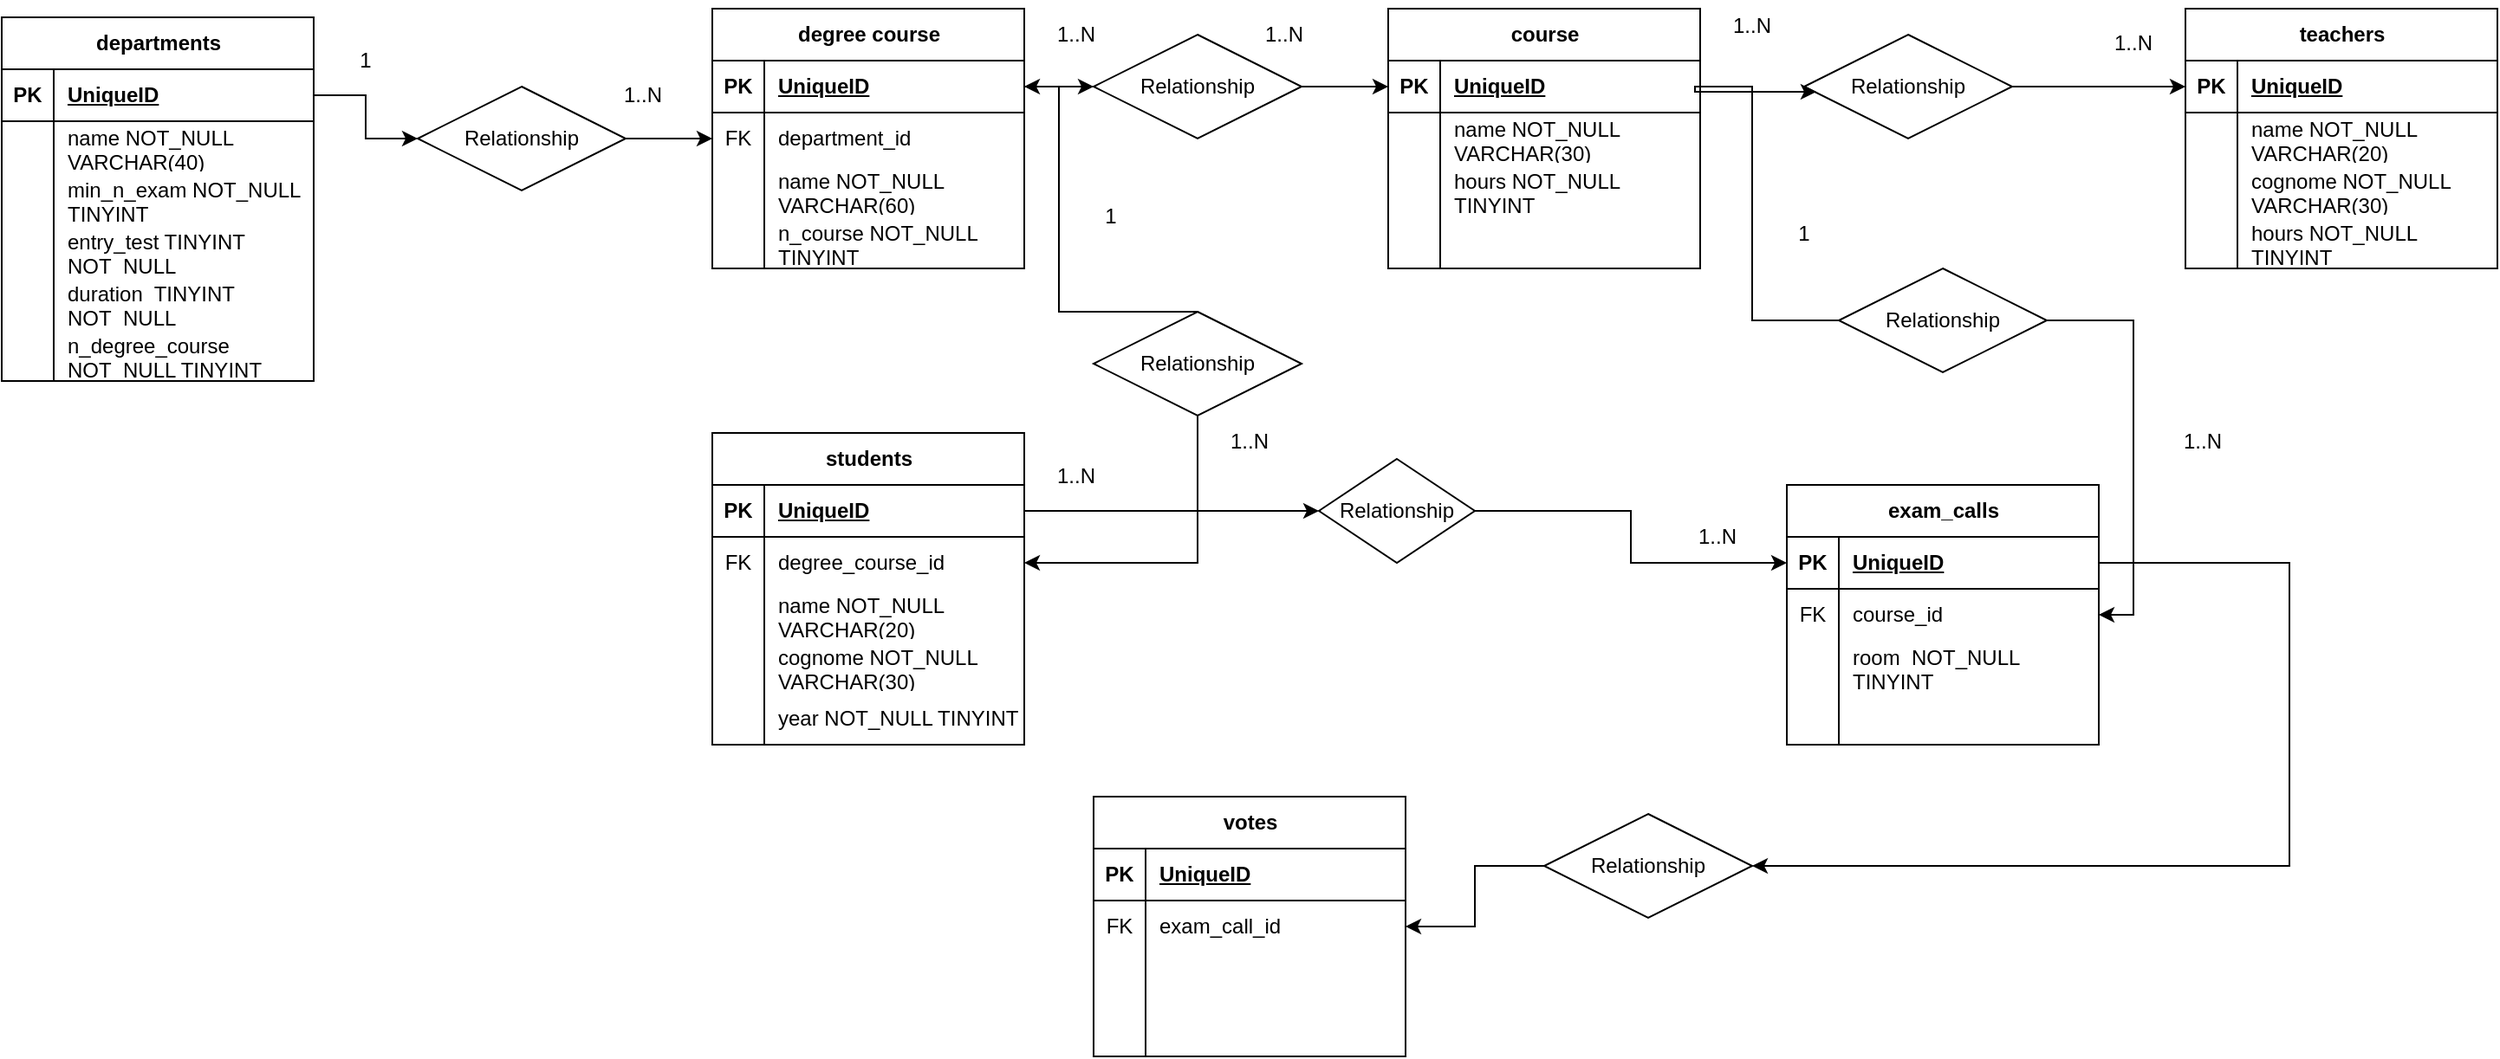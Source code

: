 <mxfile version="21.2.0" type="device">
  <diagram id="R2lEEEUBdFMjLlhIrx00" name="Page-1">
    <mxGraphModel dx="1434" dy="796" grid="1" gridSize="10" guides="1" tooltips="1" connect="1" arrows="1" fold="1" page="1" pageScale="1" pageWidth="1920" pageHeight="1200" math="0" shadow="0" extFonts="Permanent Marker^https://fonts.googleapis.com/css?family=Permanent+Marker">
      <root>
        <mxCell id="0" />
        <mxCell id="1" parent="0" />
        <mxCell id="LI_mX6FUtU1Ug2Pc7dZA-1" value="departments" style="shape=table;startSize=30;container=1;collapsible=1;childLayout=tableLayout;fixedRows=1;rowLines=0;fontStyle=1;align=center;resizeLast=1;html=1;" vertex="1" parent="1">
          <mxGeometry x="210" y="50" width="180" height="210" as="geometry" />
        </mxCell>
        <mxCell id="LI_mX6FUtU1Ug2Pc7dZA-2" value="" style="shape=tableRow;horizontal=0;startSize=0;swimlaneHead=0;swimlaneBody=0;fillColor=none;collapsible=0;dropTarget=0;points=[[0,0.5],[1,0.5]];portConstraint=eastwest;top=0;left=0;right=0;bottom=1;" vertex="1" parent="LI_mX6FUtU1Ug2Pc7dZA-1">
          <mxGeometry y="30" width="180" height="30" as="geometry" />
        </mxCell>
        <mxCell id="LI_mX6FUtU1Ug2Pc7dZA-3" value="PK" style="shape=partialRectangle;connectable=0;fillColor=none;top=0;left=0;bottom=0;right=0;fontStyle=1;overflow=hidden;whiteSpace=wrap;html=1;" vertex="1" parent="LI_mX6FUtU1Ug2Pc7dZA-2">
          <mxGeometry width="30" height="30" as="geometry">
            <mxRectangle width="30" height="30" as="alternateBounds" />
          </mxGeometry>
        </mxCell>
        <mxCell id="LI_mX6FUtU1Ug2Pc7dZA-4" value="UniqueID" style="shape=partialRectangle;connectable=0;fillColor=none;top=0;left=0;bottom=0;right=0;align=left;spacingLeft=6;fontStyle=5;overflow=hidden;whiteSpace=wrap;html=1;" vertex="1" parent="LI_mX6FUtU1Ug2Pc7dZA-2">
          <mxGeometry x="30" width="150" height="30" as="geometry">
            <mxRectangle width="150" height="30" as="alternateBounds" />
          </mxGeometry>
        </mxCell>
        <mxCell id="LI_mX6FUtU1Ug2Pc7dZA-5" value="" style="shape=tableRow;horizontal=0;startSize=0;swimlaneHead=0;swimlaneBody=0;fillColor=none;collapsible=0;dropTarget=0;points=[[0,0.5],[1,0.5]];portConstraint=eastwest;top=0;left=0;right=0;bottom=0;" vertex="1" parent="LI_mX6FUtU1Ug2Pc7dZA-1">
          <mxGeometry y="60" width="180" height="30" as="geometry" />
        </mxCell>
        <mxCell id="LI_mX6FUtU1Ug2Pc7dZA-6" value="" style="shape=partialRectangle;connectable=0;fillColor=none;top=0;left=0;bottom=0;right=0;editable=1;overflow=hidden;whiteSpace=wrap;html=1;" vertex="1" parent="LI_mX6FUtU1Ug2Pc7dZA-5">
          <mxGeometry width="30" height="30" as="geometry">
            <mxRectangle width="30" height="30" as="alternateBounds" />
          </mxGeometry>
        </mxCell>
        <mxCell id="LI_mX6FUtU1Ug2Pc7dZA-7" value="name NOT_NULL VARCHAR(40)" style="shape=partialRectangle;connectable=0;fillColor=none;top=0;left=0;bottom=0;right=0;align=left;spacingLeft=6;overflow=hidden;whiteSpace=wrap;html=1;" vertex="1" parent="LI_mX6FUtU1Ug2Pc7dZA-5">
          <mxGeometry x="30" width="150" height="30" as="geometry">
            <mxRectangle width="150" height="30" as="alternateBounds" />
          </mxGeometry>
        </mxCell>
        <mxCell id="LI_mX6FUtU1Ug2Pc7dZA-8" value="" style="shape=tableRow;horizontal=0;startSize=0;swimlaneHead=0;swimlaneBody=0;fillColor=none;collapsible=0;dropTarget=0;points=[[0,0.5],[1,0.5]];portConstraint=eastwest;top=0;left=0;right=0;bottom=0;" vertex="1" parent="LI_mX6FUtU1Ug2Pc7dZA-1">
          <mxGeometry y="90" width="180" height="30" as="geometry" />
        </mxCell>
        <mxCell id="LI_mX6FUtU1Ug2Pc7dZA-9" value="" style="shape=partialRectangle;connectable=0;fillColor=none;top=0;left=0;bottom=0;right=0;editable=1;overflow=hidden;whiteSpace=wrap;html=1;" vertex="1" parent="LI_mX6FUtU1Ug2Pc7dZA-8">
          <mxGeometry width="30" height="30" as="geometry">
            <mxRectangle width="30" height="30" as="alternateBounds" />
          </mxGeometry>
        </mxCell>
        <mxCell id="LI_mX6FUtU1Ug2Pc7dZA-10" value="min_n_exam NOT_NULL TINYINT" style="shape=partialRectangle;connectable=0;fillColor=none;top=0;left=0;bottom=0;right=0;align=left;spacingLeft=6;overflow=hidden;whiteSpace=wrap;html=1;" vertex="1" parent="LI_mX6FUtU1Ug2Pc7dZA-8">
          <mxGeometry x="30" width="150" height="30" as="geometry">
            <mxRectangle width="150" height="30" as="alternateBounds" />
          </mxGeometry>
        </mxCell>
        <mxCell id="LI_mX6FUtU1Ug2Pc7dZA-156" value="" style="shape=tableRow;horizontal=0;startSize=0;swimlaneHead=0;swimlaneBody=0;fillColor=none;collapsible=0;dropTarget=0;points=[[0,0.5],[1,0.5]];portConstraint=eastwest;top=0;left=0;right=0;bottom=0;" vertex="1" parent="LI_mX6FUtU1Ug2Pc7dZA-1">
          <mxGeometry y="120" width="180" height="30" as="geometry" />
        </mxCell>
        <mxCell id="LI_mX6FUtU1Ug2Pc7dZA-157" value="" style="shape=partialRectangle;connectable=0;fillColor=none;top=0;left=0;bottom=0;right=0;editable=1;overflow=hidden;whiteSpace=wrap;html=1;" vertex="1" parent="LI_mX6FUtU1Ug2Pc7dZA-156">
          <mxGeometry width="30" height="30" as="geometry">
            <mxRectangle width="30" height="30" as="alternateBounds" />
          </mxGeometry>
        </mxCell>
        <mxCell id="LI_mX6FUtU1Ug2Pc7dZA-158" value="entry_test TINYINT NOT_NULL" style="shape=partialRectangle;connectable=0;fillColor=none;top=0;left=0;bottom=0;right=0;align=left;spacingLeft=6;overflow=hidden;whiteSpace=wrap;html=1;" vertex="1" parent="LI_mX6FUtU1Ug2Pc7dZA-156">
          <mxGeometry x="30" width="150" height="30" as="geometry">
            <mxRectangle width="150" height="30" as="alternateBounds" />
          </mxGeometry>
        </mxCell>
        <mxCell id="LI_mX6FUtU1Ug2Pc7dZA-11" value="" style="shape=tableRow;horizontal=0;startSize=0;swimlaneHead=0;swimlaneBody=0;fillColor=none;collapsible=0;dropTarget=0;points=[[0,0.5],[1,0.5]];portConstraint=eastwest;top=0;left=0;right=0;bottom=0;" vertex="1" parent="LI_mX6FUtU1Ug2Pc7dZA-1">
          <mxGeometry y="150" width="180" height="30" as="geometry" />
        </mxCell>
        <mxCell id="LI_mX6FUtU1Ug2Pc7dZA-12" value="" style="shape=partialRectangle;connectable=0;fillColor=none;top=0;left=0;bottom=0;right=0;editable=1;overflow=hidden;whiteSpace=wrap;html=1;" vertex="1" parent="LI_mX6FUtU1Ug2Pc7dZA-11">
          <mxGeometry width="30" height="30" as="geometry">
            <mxRectangle width="30" height="30" as="alternateBounds" />
          </mxGeometry>
        </mxCell>
        <mxCell id="LI_mX6FUtU1Ug2Pc7dZA-13" value="duration&amp;nbsp; TINYINT NOT_NULL" style="shape=partialRectangle;connectable=0;fillColor=none;top=0;left=0;bottom=0;right=0;align=left;spacingLeft=6;overflow=hidden;whiteSpace=wrap;html=1;" vertex="1" parent="LI_mX6FUtU1Ug2Pc7dZA-11">
          <mxGeometry x="30" width="150" height="30" as="geometry">
            <mxRectangle width="150" height="30" as="alternateBounds" />
          </mxGeometry>
        </mxCell>
        <mxCell id="LI_mX6FUtU1Ug2Pc7dZA-159" value="" style="shape=tableRow;horizontal=0;startSize=0;swimlaneHead=0;swimlaneBody=0;fillColor=none;collapsible=0;dropTarget=0;points=[[0,0.5],[1,0.5]];portConstraint=eastwest;top=0;left=0;right=0;bottom=0;" vertex="1" parent="LI_mX6FUtU1Ug2Pc7dZA-1">
          <mxGeometry y="180" width="180" height="30" as="geometry" />
        </mxCell>
        <mxCell id="LI_mX6FUtU1Ug2Pc7dZA-160" value="" style="shape=partialRectangle;connectable=0;fillColor=none;top=0;left=0;bottom=0;right=0;editable=1;overflow=hidden;whiteSpace=wrap;html=1;" vertex="1" parent="LI_mX6FUtU1Ug2Pc7dZA-159">
          <mxGeometry width="30" height="30" as="geometry">
            <mxRectangle width="30" height="30" as="alternateBounds" />
          </mxGeometry>
        </mxCell>
        <mxCell id="LI_mX6FUtU1Ug2Pc7dZA-161" value="n_degree_course NOT_NULL TINYINT" style="shape=partialRectangle;connectable=0;fillColor=none;top=0;left=0;bottom=0;right=0;align=left;spacingLeft=6;overflow=hidden;whiteSpace=wrap;html=1;" vertex="1" parent="LI_mX6FUtU1Ug2Pc7dZA-159">
          <mxGeometry x="30" width="150" height="30" as="geometry">
            <mxRectangle width="150" height="30" as="alternateBounds" />
          </mxGeometry>
        </mxCell>
        <mxCell id="LI_mX6FUtU1Ug2Pc7dZA-14" value="degree course" style="shape=table;startSize=30;container=1;collapsible=1;childLayout=tableLayout;fixedRows=1;rowLines=0;fontStyle=1;align=center;resizeLast=1;html=1;" vertex="1" parent="1">
          <mxGeometry x="620" y="45" width="180" height="150" as="geometry" />
        </mxCell>
        <mxCell id="LI_mX6FUtU1Ug2Pc7dZA-15" value="" style="shape=tableRow;horizontal=0;startSize=0;swimlaneHead=0;swimlaneBody=0;fillColor=none;collapsible=0;dropTarget=0;points=[[0,0.5],[1,0.5]];portConstraint=eastwest;top=0;left=0;right=0;bottom=1;" vertex="1" parent="LI_mX6FUtU1Ug2Pc7dZA-14">
          <mxGeometry y="30" width="180" height="30" as="geometry" />
        </mxCell>
        <mxCell id="LI_mX6FUtU1Ug2Pc7dZA-16" value="PK" style="shape=partialRectangle;connectable=0;fillColor=none;top=0;left=0;bottom=0;right=0;fontStyle=1;overflow=hidden;whiteSpace=wrap;html=1;" vertex="1" parent="LI_mX6FUtU1Ug2Pc7dZA-15">
          <mxGeometry width="30" height="30" as="geometry">
            <mxRectangle width="30" height="30" as="alternateBounds" />
          </mxGeometry>
        </mxCell>
        <mxCell id="LI_mX6FUtU1Ug2Pc7dZA-17" value="UniqueID" style="shape=partialRectangle;connectable=0;fillColor=none;top=0;left=0;bottom=0;right=0;align=left;spacingLeft=6;fontStyle=5;overflow=hidden;whiteSpace=wrap;html=1;" vertex="1" parent="LI_mX6FUtU1Ug2Pc7dZA-15">
          <mxGeometry x="30" width="150" height="30" as="geometry">
            <mxRectangle width="150" height="30" as="alternateBounds" />
          </mxGeometry>
        </mxCell>
        <mxCell id="LI_mX6FUtU1Ug2Pc7dZA-18" value="" style="shape=tableRow;horizontal=0;startSize=0;swimlaneHead=0;swimlaneBody=0;fillColor=none;collapsible=0;dropTarget=0;points=[[0,0.5],[1,0.5]];portConstraint=eastwest;top=0;left=0;right=0;bottom=0;" vertex="1" parent="LI_mX6FUtU1Ug2Pc7dZA-14">
          <mxGeometry y="60" width="180" height="30" as="geometry" />
        </mxCell>
        <mxCell id="LI_mX6FUtU1Ug2Pc7dZA-19" value="FK" style="shape=partialRectangle;connectable=0;fillColor=none;top=0;left=0;bottom=0;right=0;editable=1;overflow=hidden;whiteSpace=wrap;html=1;" vertex="1" parent="LI_mX6FUtU1Ug2Pc7dZA-18">
          <mxGeometry width="30" height="30" as="geometry">
            <mxRectangle width="30" height="30" as="alternateBounds" />
          </mxGeometry>
        </mxCell>
        <mxCell id="LI_mX6FUtU1Ug2Pc7dZA-20" value="department_id" style="shape=partialRectangle;connectable=0;fillColor=none;top=0;left=0;bottom=0;right=0;align=left;spacingLeft=6;overflow=hidden;whiteSpace=wrap;html=1;" vertex="1" parent="LI_mX6FUtU1Ug2Pc7dZA-18">
          <mxGeometry x="30" width="150" height="30" as="geometry">
            <mxRectangle width="150" height="30" as="alternateBounds" />
          </mxGeometry>
        </mxCell>
        <mxCell id="LI_mX6FUtU1Ug2Pc7dZA-21" value="" style="shape=tableRow;horizontal=0;startSize=0;swimlaneHead=0;swimlaneBody=0;fillColor=none;collapsible=0;dropTarget=0;points=[[0,0.5],[1,0.5]];portConstraint=eastwest;top=0;left=0;right=0;bottom=0;" vertex="1" parent="LI_mX6FUtU1Ug2Pc7dZA-14">
          <mxGeometry y="90" width="180" height="30" as="geometry" />
        </mxCell>
        <mxCell id="LI_mX6FUtU1Ug2Pc7dZA-22" value="" style="shape=partialRectangle;connectable=0;fillColor=none;top=0;left=0;bottom=0;right=0;editable=1;overflow=hidden;whiteSpace=wrap;html=1;" vertex="1" parent="LI_mX6FUtU1Ug2Pc7dZA-21">
          <mxGeometry width="30" height="30" as="geometry">
            <mxRectangle width="30" height="30" as="alternateBounds" />
          </mxGeometry>
        </mxCell>
        <mxCell id="LI_mX6FUtU1Ug2Pc7dZA-23" value="name NOT_NULL VARCHAR(60)" style="shape=partialRectangle;connectable=0;fillColor=none;top=0;left=0;bottom=0;right=0;align=left;spacingLeft=6;overflow=hidden;whiteSpace=wrap;html=1;" vertex="1" parent="LI_mX6FUtU1Ug2Pc7dZA-21">
          <mxGeometry x="30" width="150" height="30" as="geometry">
            <mxRectangle width="150" height="30" as="alternateBounds" />
          </mxGeometry>
        </mxCell>
        <mxCell id="LI_mX6FUtU1Ug2Pc7dZA-24" value="" style="shape=tableRow;horizontal=0;startSize=0;swimlaneHead=0;swimlaneBody=0;fillColor=none;collapsible=0;dropTarget=0;points=[[0,0.5],[1,0.5]];portConstraint=eastwest;top=0;left=0;right=0;bottom=0;" vertex="1" parent="LI_mX6FUtU1Ug2Pc7dZA-14">
          <mxGeometry y="120" width="180" height="30" as="geometry" />
        </mxCell>
        <mxCell id="LI_mX6FUtU1Ug2Pc7dZA-25" value="" style="shape=partialRectangle;connectable=0;fillColor=none;top=0;left=0;bottom=0;right=0;editable=1;overflow=hidden;whiteSpace=wrap;html=1;" vertex="1" parent="LI_mX6FUtU1Ug2Pc7dZA-24">
          <mxGeometry width="30" height="30" as="geometry">
            <mxRectangle width="30" height="30" as="alternateBounds" />
          </mxGeometry>
        </mxCell>
        <mxCell id="LI_mX6FUtU1Ug2Pc7dZA-26" value="n_course NOT_NULL TINYINT" style="shape=partialRectangle;connectable=0;fillColor=none;top=0;left=0;bottom=0;right=0;align=left;spacingLeft=6;overflow=hidden;whiteSpace=wrap;html=1;" vertex="1" parent="LI_mX6FUtU1Ug2Pc7dZA-24">
          <mxGeometry x="30" width="150" height="30" as="geometry">
            <mxRectangle width="150" height="30" as="alternateBounds" />
          </mxGeometry>
        </mxCell>
        <mxCell id="LI_mX6FUtU1Ug2Pc7dZA-27" value="students" style="shape=table;startSize=30;container=1;collapsible=1;childLayout=tableLayout;fixedRows=1;rowLines=0;fontStyle=1;align=center;resizeLast=1;html=1;" vertex="1" parent="1">
          <mxGeometry x="620" y="290" width="180" height="180" as="geometry" />
        </mxCell>
        <mxCell id="LI_mX6FUtU1Ug2Pc7dZA-28" value="" style="shape=tableRow;horizontal=0;startSize=0;swimlaneHead=0;swimlaneBody=0;fillColor=none;collapsible=0;dropTarget=0;points=[[0,0.5],[1,0.5]];portConstraint=eastwest;top=0;left=0;right=0;bottom=1;" vertex="1" parent="LI_mX6FUtU1Ug2Pc7dZA-27">
          <mxGeometry y="30" width="180" height="30" as="geometry" />
        </mxCell>
        <mxCell id="LI_mX6FUtU1Ug2Pc7dZA-29" value="PK" style="shape=partialRectangle;connectable=0;fillColor=none;top=0;left=0;bottom=0;right=0;fontStyle=1;overflow=hidden;whiteSpace=wrap;html=1;" vertex="1" parent="LI_mX6FUtU1Ug2Pc7dZA-28">
          <mxGeometry width="30" height="30" as="geometry">
            <mxRectangle width="30" height="30" as="alternateBounds" />
          </mxGeometry>
        </mxCell>
        <mxCell id="LI_mX6FUtU1Ug2Pc7dZA-30" value="UniqueID" style="shape=partialRectangle;connectable=0;fillColor=none;top=0;left=0;bottom=0;right=0;align=left;spacingLeft=6;fontStyle=5;overflow=hidden;whiteSpace=wrap;html=1;" vertex="1" parent="LI_mX6FUtU1Ug2Pc7dZA-28">
          <mxGeometry x="30" width="150" height="30" as="geometry">
            <mxRectangle width="150" height="30" as="alternateBounds" />
          </mxGeometry>
        </mxCell>
        <mxCell id="LI_mX6FUtU1Ug2Pc7dZA-31" value="" style="shape=tableRow;horizontal=0;startSize=0;swimlaneHead=0;swimlaneBody=0;fillColor=none;collapsible=0;dropTarget=0;points=[[0,0.5],[1,0.5]];portConstraint=eastwest;top=0;left=0;right=0;bottom=0;" vertex="1" parent="LI_mX6FUtU1Ug2Pc7dZA-27">
          <mxGeometry y="60" width="180" height="30" as="geometry" />
        </mxCell>
        <mxCell id="LI_mX6FUtU1Ug2Pc7dZA-32" value="FK" style="shape=partialRectangle;connectable=0;fillColor=none;top=0;left=0;bottom=0;right=0;editable=1;overflow=hidden;whiteSpace=wrap;html=1;" vertex="1" parent="LI_mX6FUtU1Ug2Pc7dZA-31">
          <mxGeometry width="30" height="30" as="geometry">
            <mxRectangle width="30" height="30" as="alternateBounds" />
          </mxGeometry>
        </mxCell>
        <mxCell id="LI_mX6FUtU1Ug2Pc7dZA-33" value="degree_course_id" style="shape=partialRectangle;connectable=0;fillColor=none;top=0;left=0;bottom=0;right=0;align=left;spacingLeft=6;overflow=hidden;whiteSpace=wrap;html=1;" vertex="1" parent="LI_mX6FUtU1Ug2Pc7dZA-31">
          <mxGeometry x="30" width="150" height="30" as="geometry">
            <mxRectangle width="150" height="30" as="alternateBounds" />
          </mxGeometry>
        </mxCell>
        <mxCell id="LI_mX6FUtU1Ug2Pc7dZA-34" value="" style="shape=tableRow;horizontal=0;startSize=0;swimlaneHead=0;swimlaneBody=0;fillColor=none;collapsible=0;dropTarget=0;points=[[0,0.5],[1,0.5]];portConstraint=eastwest;top=0;left=0;right=0;bottom=0;" vertex="1" parent="LI_mX6FUtU1Ug2Pc7dZA-27">
          <mxGeometry y="90" width="180" height="30" as="geometry" />
        </mxCell>
        <mxCell id="LI_mX6FUtU1Ug2Pc7dZA-35" value="" style="shape=partialRectangle;connectable=0;fillColor=none;top=0;left=0;bottom=0;right=0;editable=1;overflow=hidden;whiteSpace=wrap;html=1;" vertex="1" parent="LI_mX6FUtU1Ug2Pc7dZA-34">
          <mxGeometry width="30" height="30" as="geometry">
            <mxRectangle width="30" height="30" as="alternateBounds" />
          </mxGeometry>
        </mxCell>
        <mxCell id="LI_mX6FUtU1Ug2Pc7dZA-36" value="name NOT_NULL VARCHAR(20)" style="shape=partialRectangle;connectable=0;fillColor=none;top=0;left=0;bottom=0;right=0;align=left;spacingLeft=6;overflow=hidden;whiteSpace=wrap;html=1;" vertex="1" parent="LI_mX6FUtU1Ug2Pc7dZA-34">
          <mxGeometry x="30" width="150" height="30" as="geometry">
            <mxRectangle width="150" height="30" as="alternateBounds" />
          </mxGeometry>
        </mxCell>
        <mxCell id="LI_mX6FUtU1Ug2Pc7dZA-162" value="" style="shape=tableRow;horizontal=0;startSize=0;swimlaneHead=0;swimlaneBody=0;fillColor=none;collapsible=0;dropTarget=0;points=[[0,0.5],[1,0.5]];portConstraint=eastwest;top=0;left=0;right=0;bottom=0;" vertex="1" parent="LI_mX6FUtU1Ug2Pc7dZA-27">
          <mxGeometry y="120" width="180" height="30" as="geometry" />
        </mxCell>
        <mxCell id="LI_mX6FUtU1Ug2Pc7dZA-163" value="" style="shape=partialRectangle;connectable=0;fillColor=none;top=0;left=0;bottom=0;right=0;editable=1;overflow=hidden;whiteSpace=wrap;html=1;" vertex="1" parent="LI_mX6FUtU1Ug2Pc7dZA-162">
          <mxGeometry width="30" height="30" as="geometry">
            <mxRectangle width="30" height="30" as="alternateBounds" />
          </mxGeometry>
        </mxCell>
        <mxCell id="LI_mX6FUtU1Ug2Pc7dZA-164" value="cognome NOT_NULL VARCHAR(30)" style="shape=partialRectangle;connectable=0;fillColor=none;top=0;left=0;bottom=0;right=0;align=left;spacingLeft=6;overflow=hidden;whiteSpace=wrap;html=1;" vertex="1" parent="LI_mX6FUtU1Ug2Pc7dZA-162">
          <mxGeometry x="30" width="150" height="30" as="geometry">
            <mxRectangle width="150" height="30" as="alternateBounds" />
          </mxGeometry>
        </mxCell>
        <mxCell id="LI_mX6FUtU1Ug2Pc7dZA-37" value="" style="shape=tableRow;horizontal=0;startSize=0;swimlaneHead=0;swimlaneBody=0;fillColor=none;collapsible=0;dropTarget=0;points=[[0,0.5],[1,0.5]];portConstraint=eastwest;top=0;left=0;right=0;bottom=0;" vertex="1" parent="LI_mX6FUtU1Ug2Pc7dZA-27">
          <mxGeometry y="150" width="180" height="30" as="geometry" />
        </mxCell>
        <mxCell id="LI_mX6FUtU1Ug2Pc7dZA-38" value="" style="shape=partialRectangle;connectable=0;fillColor=none;top=0;left=0;bottom=0;right=0;editable=1;overflow=hidden;whiteSpace=wrap;html=1;" vertex="1" parent="LI_mX6FUtU1Ug2Pc7dZA-37">
          <mxGeometry width="30" height="30" as="geometry">
            <mxRectangle width="30" height="30" as="alternateBounds" />
          </mxGeometry>
        </mxCell>
        <mxCell id="LI_mX6FUtU1Ug2Pc7dZA-39" value="year NOT_NULL TINYINT" style="shape=partialRectangle;connectable=0;fillColor=none;top=0;left=0;bottom=0;right=0;align=left;spacingLeft=6;overflow=hidden;whiteSpace=wrap;html=1;" vertex="1" parent="LI_mX6FUtU1Ug2Pc7dZA-37">
          <mxGeometry x="30" width="150" height="30" as="geometry">
            <mxRectangle width="150" height="30" as="alternateBounds" />
          </mxGeometry>
        </mxCell>
        <mxCell id="LI_mX6FUtU1Ug2Pc7dZA-40" value="teachers" style="shape=table;startSize=30;container=1;collapsible=1;childLayout=tableLayout;fixedRows=1;rowLines=0;fontStyle=1;align=center;resizeLast=1;html=1;" vertex="1" parent="1">
          <mxGeometry x="1470" y="45" width="180" height="150" as="geometry" />
        </mxCell>
        <mxCell id="LI_mX6FUtU1Ug2Pc7dZA-41" value="" style="shape=tableRow;horizontal=0;startSize=0;swimlaneHead=0;swimlaneBody=0;fillColor=none;collapsible=0;dropTarget=0;points=[[0,0.5],[1,0.5]];portConstraint=eastwest;top=0;left=0;right=0;bottom=1;" vertex="1" parent="LI_mX6FUtU1Ug2Pc7dZA-40">
          <mxGeometry y="30" width="180" height="30" as="geometry" />
        </mxCell>
        <mxCell id="LI_mX6FUtU1Ug2Pc7dZA-42" value="PK" style="shape=partialRectangle;connectable=0;fillColor=none;top=0;left=0;bottom=0;right=0;fontStyle=1;overflow=hidden;whiteSpace=wrap;html=1;" vertex="1" parent="LI_mX6FUtU1Ug2Pc7dZA-41">
          <mxGeometry width="30" height="30" as="geometry">
            <mxRectangle width="30" height="30" as="alternateBounds" />
          </mxGeometry>
        </mxCell>
        <mxCell id="LI_mX6FUtU1Ug2Pc7dZA-43" value="UniqueID" style="shape=partialRectangle;connectable=0;fillColor=none;top=0;left=0;bottom=0;right=0;align=left;spacingLeft=6;fontStyle=5;overflow=hidden;whiteSpace=wrap;html=1;" vertex="1" parent="LI_mX6FUtU1Ug2Pc7dZA-41">
          <mxGeometry x="30" width="150" height="30" as="geometry">
            <mxRectangle width="150" height="30" as="alternateBounds" />
          </mxGeometry>
        </mxCell>
        <mxCell id="LI_mX6FUtU1Ug2Pc7dZA-44" value="" style="shape=tableRow;horizontal=0;startSize=0;swimlaneHead=0;swimlaneBody=0;fillColor=none;collapsible=0;dropTarget=0;points=[[0,0.5],[1,0.5]];portConstraint=eastwest;top=0;left=0;right=0;bottom=0;" vertex="1" parent="LI_mX6FUtU1Ug2Pc7dZA-40">
          <mxGeometry y="60" width="180" height="30" as="geometry" />
        </mxCell>
        <mxCell id="LI_mX6FUtU1Ug2Pc7dZA-45" value="" style="shape=partialRectangle;connectable=0;fillColor=none;top=0;left=0;bottom=0;right=0;editable=1;overflow=hidden;whiteSpace=wrap;html=1;" vertex="1" parent="LI_mX6FUtU1Ug2Pc7dZA-44">
          <mxGeometry width="30" height="30" as="geometry">
            <mxRectangle width="30" height="30" as="alternateBounds" />
          </mxGeometry>
        </mxCell>
        <mxCell id="LI_mX6FUtU1Ug2Pc7dZA-46" value="name NOT_NULL VARCHAR(20)" style="shape=partialRectangle;connectable=0;fillColor=none;top=0;left=0;bottom=0;right=0;align=left;spacingLeft=6;overflow=hidden;whiteSpace=wrap;html=1;" vertex="1" parent="LI_mX6FUtU1Ug2Pc7dZA-44">
          <mxGeometry x="30" width="150" height="30" as="geometry">
            <mxRectangle width="150" height="30" as="alternateBounds" />
          </mxGeometry>
        </mxCell>
        <mxCell id="LI_mX6FUtU1Ug2Pc7dZA-47" value="" style="shape=tableRow;horizontal=0;startSize=0;swimlaneHead=0;swimlaneBody=0;fillColor=none;collapsible=0;dropTarget=0;points=[[0,0.5],[1,0.5]];portConstraint=eastwest;top=0;left=0;right=0;bottom=0;" vertex="1" parent="LI_mX6FUtU1Ug2Pc7dZA-40">
          <mxGeometry y="90" width="180" height="30" as="geometry" />
        </mxCell>
        <mxCell id="LI_mX6FUtU1Ug2Pc7dZA-48" value="" style="shape=partialRectangle;connectable=0;fillColor=none;top=0;left=0;bottom=0;right=0;editable=1;overflow=hidden;whiteSpace=wrap;html=1;" vertex="1" parent="LI_mX6FUtU1Ug2Pc7dZA-47">
          <mxGeometry width="30" height="30" as="geometry">
            <mxRectangle width="30" height="30" as="alternateBounds" />
          </mxGeometry>
        </mxCell>
        <mxCell id="LI_mX6FUtU1Ug2Pc7dZA-49" value="cognome NOT_NULL VARCHAR(30)" style="shape=partialRectangle;connectable=0;fillColor=none;top=0;left=0;bottom=0;right=0;align=left;spacingLeft=6;overflow=hidden;whiteSpace=wrap;html=1;" vertex="1" parent="LI_mX6FUtU1Ug2Pc7dZA-47">
          <mxGeometry x="30" width="150" height="30" as="geometry">
            <mxRectangle width="150" height="30" as="alternateBounds" />
          </mxGeometry>
        </mxCell>
        <mxCell id="LI_mX6FUtU1Ug2Pc7dZA-50" value="" style="shape=tableRow;horizontal=0;startSize=0;swimlaneHead=0;swimlaneBody=0;fillColor=none;collapsible=0;dropTarget=0;points=[[0,0.5],[1,0.5]];portConstraint=eastwest;top=0;left=0;right=0;bottom=0;" vertex="1" parent="LI_mX6FUtU1Ug2Pc7dZA-40">
          <mxGeometry y="120" width="180" height="30" as="geometry" />
        </mxCell>
        <mxCell id="LI_mX6FUtU1Ug2Pc7dZA-51" value="" style="shape=partialRectangle;connectable=0;fillColor=none;top=0;left=0;bottom=0;right=0;editable=1;overflow=hidden;whiteSpace=wrap;html=1;" vertex="1" parent="LI_mX6FUtU1Ug2Pc7dZA-50">
          <mxGeometry width="30" height="30" as="geometry">
            <mxRectangle width="30" height="30" as="alternateBounds" />
          </mxGeometry>
        </mxCell>
        <mxCell id="LI_mX6FUtU1Ug2Pc7dZA-52" value="hours NOT_NULL TINYINT" style="shape=partialRectangle;connectable=0;fillColor=none;top=0;left=0;bottom=0;right=0;align=left;spacingLeft=6;overflow=hidden;whiteSpace=wrap;html=1;" vertex="1" parent="LI_mX6FUtU1Ug2Pc7dZA-50">
          <mxGeometry x="30" width="150" height="30" as="geometry">
            <mxRectangle width="150" height="30" as="alternateBounds" />
          </mxGeometry>
        </mxCell>
        <mxCell id="LI_mX6FUtU1Ug2Pc7dZA-53" value="exam_calls" style="shape=table;startSize=30;container=1;collapsible=1;childLayout=tableLayout;fixedRows=1;rowLines=0;fontStyle=1;align=center;resizeLast=1;html=1;" vertex="1" parent="1">
          <mxGeometry x="1240" y="320" width="180" height="150" as="geometry" />
        </mxCell>
        <mxCell id="LI_mX6FUtU1Ug2Pc7dZA-54" value="" style="shape=tableRow;horizontal=0;startSize=0;swimlaneHead=0;swimlaneBody=0;fillColor=none;collapsible=0;dropTarget=0;points=[[0,0.5],[1,0.5]];portConstraint=eastwest;top=0;left=0;right=0;bottom=1;" vertex="1" parent="LI_mX6FUtU1Ug2Pc7dZA-53">
          <mxGeometry y="30" width="180" height="30" as="geometry" />
        </mxCell>
        <mxCell id="LI_mX6FUtU1Ug2Pc7dZA-55" value="PK" style="shape=partialRectangle;connectable=0;fillColor=none;top=0;left=0;bottom=0;right=0;fontStyle=1;overflow=hidden;whiteSpace=wrap;html=1;" vertex="1" parent="LI_mX6FUtU1Ug2Pc7dZA-54">
          <mxGeometry width="30" height="30" as="geometry">
            <mxRectangle width="30" height="30" as="alternateBounds" />
          </mxGeometry>
        </mxCell>
        <mxCell id="LI_mX6FUtU1Ug2Pc7dZA-56" value="UniqueID" style="shape=partialRectangle;connectable=0;fillColor=none;top=0;left=0;bottom=0;right=0;align=left;spacingLeft=6;fontStyle=5;overflow=hidden;whiteSpace=wrap;html=1;" vertex="1" parent="LI_mX6FUtU1Ug2Pc7dZA-54">
          <mxGeometry x="30" width="150" height="30" as="geometry">
            <mxRectangle width="150" height="30" as="alternateBounds" />
          </mxGeometry>
        </mxCell>
        <mxCell id="LI_mX6FUtU1Ug2Pc7dZA-57" value="" style="shape=tableRow;horizontal=0;startSize=0;swimlaneHead=0;swimlaneBody=0;fillColor=none;collapsible=0;dropTarget=0;points=[[0,0.5],[1,0.5]];portConstraint=eastwest;top=0;left=0;right=0;bottom=0;" vertex="1" parent="LI_mX6FUtU1Ug2Pc7dZA-53">
          <mxGeometry y="60" width="180" height="30" as="geometry" />
        </mxCell>
        <mxCell id="LI_mX6FUtU1Ug2Pc7dZA-58" value="FK" style="shape=partialRectangle;connectable=0;fillColor=none;top=0;left=0;bottom=0;right=0;editable=1;overflow=hidden;whiteSpace=wrap;html=1;" vertex="1" parent="LI_mX6FUtU1Ug2Pc7dZA-57">
          <mxGeometry width="30" height="30" as="geometry">
            <mxRectangle width="30" height="30" as="alternateBounds" />
          </mxGeometry>
        </mxCell>
        <mxCell id="LI_mX6FUtU1Ug2Pc7dZA-59" value="course_id" style="shape=partialRectangle;connectable=0;fillColor=none;top=0;left=0;bottom=0;right=0;align=left;spacingLeft=6;overflow=hidden;whiteSpace=wrap;html=1;" vertex="1" parent="LI_mX6FUtU1Ug2Pc7dZA-57">
          <mxGeometry x="30" width="150" height="30" as="geometry">
            <mxRectangle width="150" height="30" as="alternateBounds" />
          </mxGeometry>
        </mxCell>
        <mxCell id="LI_mX6FUtU1Ug2Pc7dZA-60" value="" style="shape=tableRow;horizontal=0;startSize=0;swimlaneHead=0;swimlaneBody=0;fillColor=none;collapsible=0;dropTarget=0;points=[[0,0.5],[1,0.5]];portConstraint=eastwest;top=0;left=0;right=0;bottom=0;" vertex="1" parent="LI_mX6FUtU1Ug2Pc7dZA-53">
          <mxGeometry y="90" width="180" height="30" as="geometry" />
        </mxCell>
        <mxCell id="LI_mX6FUtU1Ug2Pc7dZA-61" value="" style="shape=partialRectangle;connectable=0;fillColor=none;top=0;left=0;bottom=0;right=0;editable=1;overflow=hidden;whiteSpace=wrap;html=1;" vertex="1" parent="LI_mX6FUtU1Ug2Pc7dZA-60">
          <mxGeometry width="30" height="30" as="geometry">
            <mxRectangle width="30" height="30" as="alternateBounds" />
          </mxGeometry>
        </mxCell>
        <mxCell id="LI_mX6FUtU1Ug2Pc7dZA-62" value="room&amp;nbsp; NOT_NULL TINYINT" style="shape=partialRectangle;connectable=0;fillColor=none;top=0;left=0;bottom=0;right=0;align=left;spacingLeft=6;overflow=hidden;whiteSpace=wrap;html=1;" vertex="1" parent="LI_mX6FUtU1Ug2Pc7dZA-60">
          <mxGeometry x="30" width="150" height="30" as="geometry">
            <mxRectangle width="150" height="30" as="alternateBounds" />
          </mxGeometry>
        </mxCell>
        <mxCell id="LI_mX6FUtU1Ug2Pc7dZA-63" value="" style="shape=tableRow;horizontal=0;startSize=0;swimlaneHead=0;swimlaneBody=0;fillColor=none;collapsible=0;dropTarget=0;points=[[0,0.5],[1,0.5]];portConstraint=eastwest;top=0;left=0;right=0;bottom=0;" vertex="1" parent="LI_mX6FUtU1Ug2Pc7dZA-53">
          <mxGeometry y="120" width="180" height="30" as="geometry" />
        </mxCell>
        <mxCell id="LI_mX6FUtU1Ug2Pc7dZA-64" value="" style="shape=partialRectangle;connectable=0;fillColor=none;top=0;left=0;bottom=0;right=0;editable=1;overflow=hidden;whiteSpace=wrap;html=1;" vertex="1" parent="LI_mX6FUtU1Ug2Pc7dZA-63">
          <mxGeometry width="30" height="30" as="geometry">
            <mxRectangle width="30" height="30" as="alternateBounds" />
          </mxGeometry>
        </mxCell>
        <mxCell id="LI_mX6FUtU1Ug2Pc7dZA-65" value="" style="shape=partialRectangle;connectable=0;fillColor=none;top=0;left=0;bottom=0;right=0;align=left;spacingLeft=6;overflow=hidden;whiteSpace=wrap;html=1;" vertex="1" parent="LI_mX6FUtU1Ug2Pc7dZA-63">
          <mxGeometry x="30" width="150" height="30" as="geometry">
            <mxRectangle width="150" height="30" as="alternateBounds" />
          </mxGeometry>
        </mxCell>
        <mxCell id="LI_mX6FUtU1Ug2Pc7dZA-66" value="course" style="shape=table;startSize=30;container=1;collapsible=1;childLayout=tableLayout;fixedRows=1;rowLines=0;fontStyle=1;align=center;resizeLast=1;html=1;" vertex="1" parent="1">
          <mxGeometry x="1010" y="45" width="180" height="150" as="geometry" />
        </mxCell>
        <mxCell id="LI_mX6FUtU1Ug2Pc7dZA-67" value="" style="shape=tableRow;horizontal=0;startSize=0;swimlaneHead=0;swimlaneBody=0;fillColor=none;collapsible=0;dropTarget=0;points=[[0,0.5],[1,0.5]];portConstraint=eastwest;top=0;left=0;right=0;bottom=1;" vertex="1" parent="LI_mX6FUtU1Ug2Pc7dZA-66">
          <mxGeometry y="30" width="180" height="30" as="geometry" />
        </mxCell>
        <mxCell id="LI_mX6FUtU1Ug2Pc7dZA-68" value="PK" style="shape=partialRectangle;connectable=0;fillColor=none;top=0;left=0;bottom=0;right=0;fontStyle=1;overflow=hidden;whiteSpace=wrap;html=1;" vertex="1" parent="LI_mX6FUtU1Ug2Pc7dZA-67">
          <mxGeometry width="30" height="30" as="geometry">
            <mxRectangle width="30" height="30" as="alternateBounds" />
          </mxGeometry>
        </mxCell>
        <mxCell id="LI_mX6FUtU1Ug2Pc7dZA-69" value="UniqueID" style="shape=partialRectangle;connectable=0;fillColor=none;top=0;left=0;bottom=0;right=0;align=left;spacingLeft=6;fontStyle=5;overflow=hidden;whiteSpace=wrap;html=1;" vertex="1" parent="LI_mX6FUtU1Ug2Pc7dZA-67">
          <mxGeometry x="30" width="150" height="30" as="geometry">
            <mxRectangle width="150" height="30" as="alternateBounds" />
          </mxGeometry>
        </mxCell>
        <mxCell id="LI_mX6FUtU1Ug2Pc7dZA-70" value="" style="shape=tableRow;horizontal=0;startSize=0;swimlaneHead=0;swimlaneBody=0;fillColor=none;collapsible=0;dropTarget=0;points=[[0,0.5],[1,0.5]];portConstraint=eastwest;top=0;left=0;right=0;bottom=0;" vertex="1" parent="LI_mX6FUtU1Ug2Pc7dZA-66">
          <mxGeometry y="60" width="180" height="30" as="geometry" />
        </mxCell>
        <mxCell id="LI_mX6FUtU1Ug2Pc7dZA-71" value="" style="shape=partialRectangle;connectable=0;fillColor=none;top=0;left=0;bottom=0;right=0;editable=1;overflow=hidden;whiteSpace=wrap;html=1;" vertex="1" parent="LI_mX6FUtU1Ug2Pc7dZA-70">
          <mxGeometry width="30" height="30" as="geometry">
            <mxRectangle width="30" height="30" as="alternateBounds" />
          </mxGeometry>
        </mxCell>
        <mxCell id="LI_mX6FUtU1Ug2Pc7dZA-72" value="name NOT_NULL VARCHAR(30)" style="shape=partialRectangle;connectable=0;fillColor=none;top=0;left=0;bottom=0;right=0;align=left;spacingLeft=6;overflow=hidden;whiteSpace=wrap;html=1;" vertex="1" parent="LI_mX6FUtU1Ug2Pc7dZA-70">
          <mxGeometry x="30" width="150" height="30" as="geometry">
            <mxRectangle width="150" height="30" as="alternateBounds" />
          </mxGeometry>
        </mxCell>
        <mxCell id="LI_mX6FUtU1Ug2Pc7dZA-73" value="" style="shape=tableRow;horizontal=0;startSize=0;swimlaneHead=0;swimlaneBody=0;fillColor=none;collapsible=0;dropTarget=0;points=[[0,0.5],[1,0.5]];portConstraint=eastwest;top=0;left=0;right=0;bottom=0;" vertex="1" parent="LI_mX6FUtU1Ug2Pc7dZA-66">
          <mxGeometry y="90" width="180" height="30" as="geometry" />
        </mxCell>
        <mxCell id="LI_mX6FUtU1Ug2Pc7dZA-74" value="" style="shape=partialRectangle;connectable=0;fillColor=none;top=0;left=0;bottom=0;right=0;editable=1;overflow=hidden;whiteSpace=wrap;html=1;" vertex="1" parent="LI_mX6FUtU1Ug2Pc7dZA-73">
          <mxGeometry width="30" height="30" as="geometry">
            <mxRectangle width="30" height="30" as="alternateBounds" />
          </mxGeometry>
        </mxCell>
        <mxCell id="LI_mX6FUtU1Ug2Pc7dZA-75" value="hours NOT_NULL TINYINT" style="shape=partialRectangle;connectable=0;fillColor=none;top=0;left=0;bottom=0;right=0;align=left;spacingLeft=6;overflow=hidden;whiteSpace=wrap;html=1;" vertex="1" parent="LI_mX6FUtU1Ug2Pc7dZA-73">
          <mxGeometry x="30" width="150" height="30" as="geometry">
            <mxRectangle width="150" height="30" as="alternateBounds" />
          </mxGeometry>
        </mxCell>
        <mxCell id="LI_mX6FUtU1Ug2Pc7dZA-76" value="" style="shape=tableRow;horizontal=0;startSize=0;swimlaneHead=0;swimlaneBody=0;fillColor=none;collapsible=0;dropTarget=0;points=[[0,0.5],[1,0.5]];portConstraint=eastwest;top=0;left=0;right=0;bottom=0;" vertex="1" parent="LI_mX6FUtU1Ug2Pc7dZA-66">
          <mxGeometry y="120" width="180" height="30" as="geometry" />
        </mxCell>
        <mxCell id="LI_mX6FUtU1Ug2Pc7dZA-77" value="" style="shape=partialRectangle;connectable=0;fillColor=none;top=0;left=0;bottom=0;right=0;editable=1;overflow=hidden;whiteSpace=wrap;html=1;" vertex="1" parent="LI_mX6FUtU1Ug2Pc7dZA-76">
          <mxGeometry width="30" height="30" as="geometry">
            <mxRectangle width="30" height="30" as="alternateBounds" />
          </mxGeometry>
        </mxCell>
        <mxCell id="LI_mX6FUtU1Ug2Pc7dZA-78" value="" style="shape=partialRectangle;connectable=0;fillColor=none;top=0;left=0;bottom=0;right=0;align=left;spacingLeft=6;overflow=hidden;whiteSpace=wrap;html=1;" vertex="1" parent="LI_mX6FUtU1Ug2Pc7dZA-76">
          <mxGeometry x="30" width="150" height="30" as="geometry">
            <mxRectangle width="150" height="30" as="alternateBounds" />
          </mxGeometry>
        </mxCell>
        <mxCell id="LI_mX6FUtU1Ug2Pc7dZA-79" value="votes" style="shape=table;startSize=30;container=1;collapsible=1;childLayout=tableLayout;fixedRows=1;rowLines=0;fontStyle=1;align=center;resizeLast=1;html=1;" vertex="1" parent="1">
          <mxGeometry x="840" y="500" width="180" height="150" as="geometry" />
        </mxCell>
        <mxCell id="LI_mX6FUtU1Ug2Pc7dZA-80" value="" style="shape=tableRow;horizontal=0;startSize=0;swimlaneHead=0;swimlaneBody=0;fillColor=none;collapsible=0;dropTarget=0;points=[[0,0.5],[1,0.5]];portConstraint=eastwest;top=0;left=0;right=0;bottom=1;" vertex="1" parent="LI_mX6FUtU1Ug2Pc7dZA-79">
          <mxGeometry y="30" width="180" height="30" as="geometry" />
        </mxCell>
        <mxCell id="LI_mX6FUtU1Ug2Pc7dZA-81" value="PK" style="shape=partialRectangle;connectable=0;fillColor=none;top=0;left=0;bottom=0;right=0;fontStyle=1;overflow=hidden;whiteSpace=wrap;html=1;" vertex="1" parent="LI_mX6FUtU1Ug2Pc7dZA-80">
          <mxGeometry width="30" height="30" as="geometry">
            <mxRectangle width="30" height="30" as="alternateBounds" />
          </mxGeometry>
        </mxCell>
        <mxCell id="LI_mX6FUtU1Ug2Pc7dZA-82" value="UniqueID" style="shape=partialRectangle;connectable=0;fillColor=none;top=0;left=0;bottom=0;right=0;align=left;spacingLeft=6;fontStyle=5;overflow=hidden;whiteSpace=wrap;html=1;" vertex="1" parent="LI_mX6FUtU1Ug2Pc7dZA-80">
          <mxGeometry x="30" width="150" height="30" as="geometry">
            <mxRectangle width="150" height="30" as="alternateBounds" />
          </mxGeometry>
        </mxCell>
        <mxCell id="LI_mX6FUtU1Ug2Pc7dZA-83" value="" style="shape=tableRow;horizontal=0;startSize=0;swimlaneHead=0;swimlaneBody=0;fillColor=none;collapsible=0;dropTarget=0;points=[[0,0.5],[1,0.5]];portConstraint=eastwest;top=0;left=0;right=0;bottom=0;" vertex="1" parent="LI_mX6FUtU1Ug2Pc7dZA-79">
          <mxGeometry y="60" width="180" height="30" as="geometry" />
        </mxCell>
        <mxCell id="LI_mX6FUtU1Ug2Pc7dZA-84" value="FK" style="shape=partialRectangle;connectable=0;fillColor=none;top=0;left=0;bottom=0;right=0;editable=1;overflow=hidden;whiteSpace=wrap;html=1;" vertex="1" parent="LI_mX6FUtU1Ug2Pc7dZA-83">
          <mxGeometry width="30" height="30" as="geometry">
            <mxRectangle width="30" height="30" as="alternateBounds" />
          </mxGeometry>
        </mxCell>
        <mxCell id="LI_mX6FUtU1Ug2Pc7dZA-85" value="exam_call_id" style="shape=partialRectangle;connectable=0;fillColor=none;top=0;left=0;bottom=0;right=0;align=left;spacingLeft=6;overflow=hidden;whiteSpace=wrap;html=1;" vertex="1" parent="LI_mX6FUtU1Ug2Pc7dZA-83">
          <mxGeometry x="30" width="150" height="30" as="geometry">
            <mxRectangle width="150" height="30" as="alternateBounds" />
          </mxGeometry>
        </mxCell>
        <mxCell id="LI_mX6FUtU1Ug2Pc7dZA-86" value="" style="shape=tableRow;horizontal=0;startSize=0;swimlaneHead=0;swimlaneBody=0;fillColor=none;collapsible=0;dropTarget=0;points=[[0,0.5],[1,0.5]];portConstraint=eastwest;top=0;left=0;right=0;bottom=0;" vertex="1" parent="LI_mX6FUtU1Ug2Pc7dZA-79">
          <mxGeometry y="90" width="180" height="30" as="geometry" />
        </mxCell>
        <mxCell id="LI_mX6FUtU1Ug2Pc7dZA-87" value="" style="shape=partialRectangle;connectable=0;fillColor=none;top=0;left=0;bottom=0;right=0;editable=1;overflow=hidden;whiteSpace=wrap;html=1;" vertex="1" parent="LI_mX6FUtU1Ug2Pc7dZA-86">
          <mxGeometry width="30" height="30" as="geometry">
            <mxRectangle width="30" height="30" as="alternateBounds" />
          </mxGeometry>
        </mxCell>
        <mxCell id="LI_mX6FUtU1Ug2Pc7dZA-88" value="" style="shape=partialRectangle;connectable=0;fillColor=none;top=0;left=0;bottom=0;right=0;align=left;spacingLeft=6;overflow=hidden;whiteSpace=wrap;html=1;" vertex="1" parent="LI_mX6FUtU1Ug2Pc7dZA-86">
          <mxGeometry x="30" width="150" height="30" as="geometry">
            <mxRectangle width="150" height="30" as="alternateBounds" />
          </mxGeometry>
        </mxCell>
        <mxCell id="LI_mX6FUtU1Ug2Pc7dZA-89" value="" style="shape=tableRow;horizontal=0;startSize=0;swimlaneHead=0;swimlaneBody=0;fillColor=none;collapsible=0;dropTarget=0;points=[[0,0.5],[1,0.5]];portConstraint=eastwest;top=0;left=0;right=0;bottom=0;" vertex="1" parent="LI_mX6FUtU1Ug2Pc7dZA-79">
          <mxGeometry y="120" width="180" height="30" as="geometry" />
        </mxCell>
        <mxCell id="LI_mX6FUtU1Ug2Pc7dZA-90" value="" style="shape=partialRectangle;connectable=0;fillColor=none;top=0;left=0;bottom=0;right=0;editable=1;overflow=hidden;whiteSpace=wrap;html=1;" vertex="1" parent="LI_mX6FUtU1Ug2Pc7dZA-89">
          <mxGeometry width="30" height="30" as="geometry">
            <mxRectangle width="30" height="30" as="alternateBounds" />
          </mxGeometry>
        </mxCell>
        <mxCell id="LI_mX6FUtU1Ug2Pc7dZA-91" value="" style="shape=partialRectangle;connectable=0;fillColor=none;top=0;left=0;bottom=0;right=0;align=left;spacingLeft=6;overflow=hidden;whiteSpace=wrap;html=1;" vertex="1" parent="LI_mX6FUtU1Ug2Pc7dZA-89">
          <mxGeometry x="30" width="150" height="30" as="geometry">
            <mxRectangle width="150" height="30" as="alternateBounds" />
          </mxGeometry>
        </mxCell>
        <mxCell id="LI_mX6FUtU1Ug2Pc7dZA-95" style="edgeStyle=orthogonalEdgeStyle;rounded=0;orthogonalLoop=1;jettySize=auto;html=1;exitX=1;exitY=0.5;exitDx=0;exitDy=0;entryX=0;entryY=0.5;entryDx=0;entryDy=0;" edge="1" parent="1" source="LI_mX6FUtU1Ug2Pc7dZA-92" target="LI_mX6FUtU1Ug2Pc7dZA-18">
          <mxGeometry relative="1" as="geometry" />
        </mxCell>
        <mxCell id="LI_mX6FUtU1Ug2Pc7dZA-92" value="Relationship" style="shape=rhombus;perimeter=rhombusPerimeter;whiteSpace=wrap;html=1;align=center;" vertex="1" parent="1">
          <mxGeometry x="450" y="90" width="120" height="60" as="geometry" />
        </mxCell>
        <mxCell id="LI_mX6FUtU1Ug2Pc7dZA-94" style="edgeStyle=orthogonalEdgeStyle;rounded=0;orthogonalLoop=1;jettySize=auto;html=1;exitX=1;exitY=0.5;exitDx=0;exitDy=0;entryX=0;entryY=0.5;entryDx=0;entryDy=0;" edge="1" parent="1" source="LI_mX6FUtU1Ug2Pc7dZA-2" target="LI_mX6FUtU1Ug2Pc7dZA-92">
          <mxGeometry relative="1" as="geometry" />
        </mxCell>
        <mxCell id="LI_mX6FUtU1Ug2Pc7dZA-109" value="1..N" style="text;html=1;strokeColor=none;fillColor=none;align=center;verticalAlign=middle;whiteSpace=wrap;rounded=0;" vertex="1" parent="1">
          <mxGeometry x="920" y="45" width="60" height="30" as="geometry" />
        </mxCell>
        <mxCell id="LI_mX6FUtU1Ug2Pc7dZA-123" value="1" style="text;html=1;strokeColor=none;fillColor=none;align=center;verticalAlign=middle;whiteSpace=wrap;rounded=0;" vertex="1" parent="1">
          <mxGeometry x="390" y="60" width="60" height="30" as="geometry" />
        </mxCell>
        <mxCell id="LI_mX6FUtU1Ug2Pc7dZA-129" style="edgeStyle=orthogonalEdgeStyle;rounded=0;orthogonalLoop=1;jettySize=auto;html=1;exitX=1;exitY=0.5;exitDx=0;exitDy=0;entryX=0;entryY=0.5;entryDx=0;entryDy=0;" edge="1" parent="1" source="LI_mX6FUtU1Ug2Pc7dZA-124" target="LI_mX6FUtU1Ug2Pc7dZA-67">
          <mxGeometry relative="1" as="geometry" />
        </mxCell>
        <mxCell id="LI_mX6FUtU1Ug2Pc7dZA-124" value="Relationship" style="shape=rhombus;perimeter=rhombusPerimeter;whiteSpace=wrap;html=1;align=center;" vertex="1" parent="1">
          <mxGeometry x="840" y="60" width="120" height="60" as="geometry" />
        </mxCell>
        <mxCell id="LI_mX6FUtU1Ug2Pc7dZA-125" value="1..N" style="text;html=1;strokeColor=none;fillColor=none;align=center;verticalAlign=middle;whiteSpace=wrap;rounded=0;" vertex="1" parent="1">
          <mxGeometry x="800" y="45" width="60" height="30" as="geometry" />
        </mxCell>
        <mxCell id="LI_mX6FUtU1Ug2Pc7dZA-127" style="edgeStyle=orthogonalEdgeStyle;rounded=0;orthogonalLoop=1;jettySize=auto;html=1;exitX=1;exitY=0.5;exitDx=0;exitDy=0;" edge="1" parent="1" source="LI_mX6FUtU1Ug2Pc7dZA-15" target="LI_mX6FUtU1Ug2Pc7dZA-124">
          <mxGeometry relative="1" as="geometry" />
        </mxCell>
        <mxCell id="LI_mX6FUtU1Ug2Pc7dZA-132" style="edgeStyle=orthogonalEdgeStyle;rounded=0;orthogonalLoop=1;jettySize=auto;html=1;exitX=1;exitY=0.5;exitDx=0;exitDy=0;entryX=0;entryY=0.5;entryDx=0;entryDy=0;" edge="1" parent="1" source="LI_mX6FUtU1Ug2Pc7dZA-130" target="LI_mX6FUtU1Ug2Pc7dZA-41">
          <mxGeometry relative="1" as="geometry" />
        </mxCell>
        <mxCell id="LI_mX6FUtU1Ug2Pc7dZA-130" value="Relationship" style="shape=rhombus;perimeter=rhombusPerimeter;whiteSpace=wrap;html=1;align=center;" vertex="1" parent="1">
          <mxGeometry x="1250" y="60" width="120" height="60" as="geometry" />
        </mxCell>
        <mxCell id="LI_mX6FUtU1Ug2Pc7dZA-131" style="edgeStyle=orthogonalEdgeStyle;rounded=0;orthogonalLoop=1;jettySize=auto;html=1;exitX=0;exitY=0.5;exitDx=0;exitDy=0;entryX=0.058;entryY=0.55;entryDx=0;entryDy=0;entryPerimeter=0;" edge="1" parent="1" source="LI_mX6FUtU1Ug2Pc7dZA-137" target="LI_mX6FUtU1Ug2Pc7dZA-130">
          <mxGeometry relative="1" as="geometry">
            <Array as="points">
              <mxPoint x="1220" y="225" />
              <mxPoint x="1220" y="90" />
              <mxPoint x="1187" y="90" />
              <mxPoint x="1187" y="93" />
            </Array>
          </mxGeometry>
        </mxCell>
        <mxCell id="LI_mX6FUtU1Ug2Pc7dZA-133" value="1..N" style="text;html=1;strokeColor=none;fillColor=none;align=center;verticalAlign=middle;whiteSpace=wrap;rounded=0;" vertex="1" parent="1">
          <mxGeometry x="1190" y="40" width="60" height="30" as="geometry" />
        </mxCell>
        <mxCell id="LI_mX6FUtU1Ug2Pc7dZA-134" value="1..N" style="text;html=1;strokeColor=none;fillColor=none;align=center;verticalAlign=middle;whiteSpace=wrap;rounded=0;" vertex="1" parent="1">
          <mxGeometry x="1410" y="50" width="60" height="30" as="geometry" />
        </mxCell>
        <mxCell id="LI_mX6FUtU1Ug2Pc7dZA-135" value="1..N" style="text;html=1;strokeColor=none;fillColor=none;align=center;verticalAlign=middle;whiteSpace=wrap;rounded=0;" vertex="1" parent="1">
          <mxGeometry x="550" y="80" width="60" height="30" as="geometry" />
        </mxCell>
        <mxCell id="LI_mX6FUtU1Ug2Pc7dZA-138" style="edgeStyle=orthogonalEdgeStyle;rounded=0;orthogonalLoop=1;jettySize=auto;html=1;exitX=1;exitY=0.5;exitDx=0;exitDy=0;" edge="1" parent="1" source="LI_mX6FUtU1Ug2Pc7dZA-137" target="LI_mX6FUtU1Ug2Pc7dZA-57">
          <mxGeometry relative="1" as="geometry" />
        </mxCell>
        <mxCell id="LI_mX6FUtU1Ug2Pc7dZA-137" value="Relationship" style="shape=rhombus;perimeter=rhombusPerimeter;whiteSpace=wrap;html=1;align=center;" vertex="1" parent="1">
          <mxGeometry x="1270" y="195" width="120" height="60" as="geometry" />
        </mxCell>
        <mxCell id="LI_mX6FUtU1Ug2Pc7dZA-139" value="1..N" style="text;html=1;strokeColor=none;fillColor=none;align=center;verticalAlign=middle;whiteSpace=wrap;rounded=0;" vertex="1" parent="1">
          <mxGeometry x="1450" y="280" width="60" height="30" as="geometry" />
        </mxCell>
        <mxCell id="LI_mX6FUtU1Ug2Pc7dZA-140" value="1" style="text;html=1;strokeColor=none;fillColor=none;align=center;verticalAlign=middle;whiteSpace=wrap;rounded=0;" vertex="1" parent="1">
          <mxGeometry x="1220" y="160" width="60" height="30" as="geometry" />
        </mxCell>
        <mxCell id="LI_mX6FUtU1Ug2Pc7dZA-142" style="edgeStyle=orthogonalEdgeStyle;rounded=0;orthogonalLoop=1;jettySize=auto;html=1;exitX=0.5;exitY=1;exitDx=0;exitDy=0;entryX=1;entryY=0.5;entryDx=0;entryDy=0;" edge="1" parent="1" source="LI_mX6FUtU1Ug2Pc7dZA-141" target="LI_mX6FUtU1Ug2Pc7dZA-31">
          <mxGeometry relative="1" as="geometry" />
        </mxCell>
        <mxCell id="LI_mX6FUtU1Ug2Pc7dZA-143" style="edgeStyle=orthogonalEdgeStyle;rounded=0;orthogonalLoop=1;jettySize=auto;html=1;exitX=0.5;exitY=0;exitDx=0;exitDy=0;entryX=1;entryY=0.5;entryDx=0;entryDy=0;" edge="1" parent="1" source="LI_mX6FUtU1Ug2Pc7dZA-141" target="LI_mX6FUtU1Ug2Pc7dZA-15">
          <mxGeometry relative="1" as="geometry">
            <Array as="points">
              <mxPoint x="820" y="220" />
              <mxPoint x="820" y="90" />
            </Array>
          </mxGeometry>
        </mxCell>
        <mxCell id="LI_mX6FUtU1Ug2Pc7dZA-141" value="Relationship" style="shape=rhombus;perimeter=rhombusPerimeter;whiteSpace=wrap;html=1;align=center;" vertex="1" parent="1">
          <mxGeometry x="840" y="220" width="120" height="60" as="geometry" />
        </mxCell>
        <mxCell id="LI_mX6FUtU1Ug2Pc7dZA-144" value="1" style="text;html=1;strokeColor=none;fillColor=none;align=center;verticalAlign=middle;whiteSpace=wrap;rounded=0;" vertex="1" parent="1">
          <mxGeometry x="820" y="150" width="60" height="30" as="geometry" />
        </mxCell>
        <mxCell id="LI_mX6FUtU1Ug2Pc7dZA-145" value="1..N" style="text;html=1;strokeColor=none;fillColor=none;align=center;verticalAlign=middle;whiteSpace=wrap;rounded=0;" vertex="1" parent="1">
          <mxGeometry x="900" y="280" width="60" height="30" as="geometry" />
        </mxCell>
        <mxCell id="LI_mX6FUtU1Ug2Pc7dZA-155" style="edgeStyle=orthogonalEdgeStyle;rounded=0;orthogonalLoop=1;jettySize=auto;html=1;exitX=0;exitY=0.5;exitDx=0;exitDy=0;entryX=1;entryY=0.5;entryDx=0;entryDy=0;" edge="1" parent="1" source="LI_mX6FUtU1Ug2Pc7dZA-147" target="LI_mX6FUtU1Ug2Pc7dZA-83">
          <mxGeometry relative="1" as="geometry" />
        </mxCell>
        <mxCell id="LI_mX6FUtU1Ug2Pc7dZA-147" value="Relationship" style="shape=rhombus;perimeter=rhombusPerimeter;whiteSpace=wrap;html=1;align=center;" vertex="1" parent="1">
          <mxGeometry x="1100" y="510" width="120" height="60" as="geometry" />
        </mxCell>
        <mxCell id="LI_mX6FUtU1Ug2Pc7dZA-149" style="edgeStyle=orthogonalEdgeStyle;rounded=0;orthogonalLoop=1;jettySize=auto;html=1;exitX=1;exitY=0.5;exitDx=0;exitDy=0;entryX=0;entryY=0.5;entryDx=0;entryDy=0;" edge="1" parent="1" source="LI_mX6FUtU1Ug2Pc7dZA-148" target="LI_mX6FUtU1Ug2Pc7dZA-54">
          <mxGeometry relative="1" as="geometry">
            <mxPoint x="1230" y="360" as="targetPoint" />
          </mxGeometry>
        </mxCell>
        <mxCell id="LI_mX6FUtU1Ug2Pc7dZA-148" value="Relationship" style="shape=rhombus;perimeter=rhombusPerimeter;whiteSpace=wrap;html=1;align=center;" vertex="1" parent="1">
          <mxGeometry x="970" y="305" width="90" height="60" as="geometry" />
        </mxCell>
        <mxCell id="LI_mX6FUtU1Ug2Pc7dZA-150" style="edgeStyle=orthogonalEdgeStyle;rounded=0;orthogonalLoop=1;jettySize=auto;html=1;exitX=1;exitY=0.5;exitDx=0;exitDy=0;" edge="1" parent="1" source="LI_mX6FUtU1Ug2Pc7dZA-28" target="LI_mX6FUtU1Ug2Pc7dZA-148">
          <mxGeometry relative="1" as="geometry" />
        </mxCell>
        <mxCell id="LI_mX6FUtU1Ug2Pc7dZA-152" value="1..N" style="text;html=1;strokeColor=none;fillColor=none;align=center;verticalAlign=middle;whiteSpace=wrap;rounded=0;" vertex="1" parent="1">
          <mxGeometry x="800" y="300" width="60" height="30" as="geometry" />
        </mxCell>
        <mxCell id="LI_mX6FUtU1Ug2Pc7dZA-153" value="1..N" style="text;html=1;strokeColor=none;fillColor=none;align=center;verticalAlign=middle;whiteSpace=wrap;rounded=0;" vertex="1" parent="1">
          <mxGeometry x="1170" y="335" width="60" height="30" as="geometry" />
        </mxCell>
        <mxCell id="LI_mX6FUtU1Ug2Pc7dZA-154" style="edgeStyle=orthogonalEdgeStyle;rounded=0;orthogonalLoop=1;jettySize=auto;html=1;exitX=1;exitY=0.5;exitDx=0;exitDy=0;entryX=1;entryY=0.5;entryDx=0;entryDy=0;" edge="1" parent="1" source="LI_mX6FUtU1Ug2Pc7dZA-54" target="LI_mX6FUtU1Ug2Pc7dZA-147">
          <mxGeometry relative="1" as="geometry">
            <Array as="points">
              <mxPoint x="1530" y="365" />
              <mxPoint x="1530" y="540" />
            </Array>
          </mxGeometry>
        </mxCell>
      </root>
    </mxGraphModel>
  </diagram>
</mxfile>
